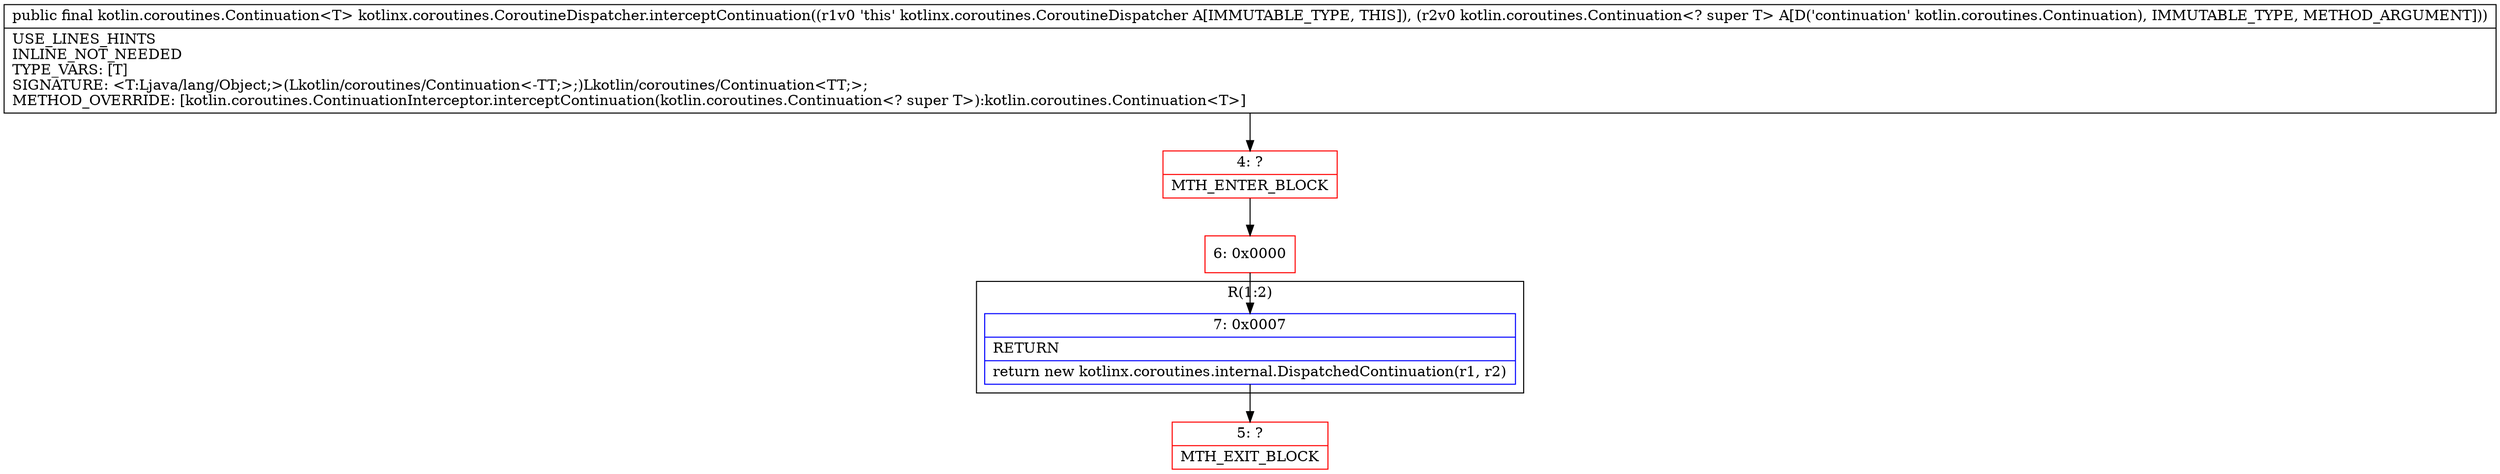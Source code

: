 digraph "CFG forkotlinx.coroutines.CoroutineDispatcher.interceptContinuation(Lkotlin\/coroutines\/Continuation;)Lkotlin\/coroutines\/Continuation;" {
subgraph cluster_Region_1801327078 {
label = "R(1:2)";
node [shape=record,color=blue];
Node_7 [shape=record,label="{7\:\ 0x0007|RETURN\l|return new kotlinx.coroutines.internal.DispatchedContinuation(r1, r2)\l}"];
}
Node_4 [shape=record,color=red,label="{4\:\ ?|MTH_ENTER_BLOCK\l}"];
Node_6 [shape=record,color=red,label="{6\:\ 0x0000}"];
Node_5 [shape=record,color=red,label="{5\:\ ?|MTH_EXIT_BLOCK\l}"];
MethodNode[shape=record,label="{public final kotlin.coroutines.Continuation\<T\> kotlinx.coroutines.CoroutineDispatcher.interceptContinuation((r1v0 'this' kotlinx.coroutines.CoroutineDispatcher A[IMMUTABLE_TYPE, THIS]), (r2v0 kotlin.coroutines.Continuation\<? super T\> A[D('continuation' kotlin.coroutines.Continuation), IMMUTABLE_TYPE, METHOD_ARGUMENT]))  | USE_LINES_HINTS\lINLINE_NOT_NEEDED\lTYPE_VARS: [T]\lSIGNATURE: \<T:Ljava\/lang\/Object;\>(Lkotlin\/coroutines\/Continuation\<\-TT;\>;)Lkotlin\/coroutines\/Continuation\<TT;\>;\lMETHOD_OVERRIDE: [kotlin.coroutines.ContinuationInterceptor.interceptContinuation(kotlin.coroutines.Continuation\<? super T\>):kotlin.coroutines.Continuation\<T\>]\l}"];
MethodNode -> Node_4;Node_7 -> Node_5;
Node_4 -> Node_6;
Node_6 -> Node_7;
}

